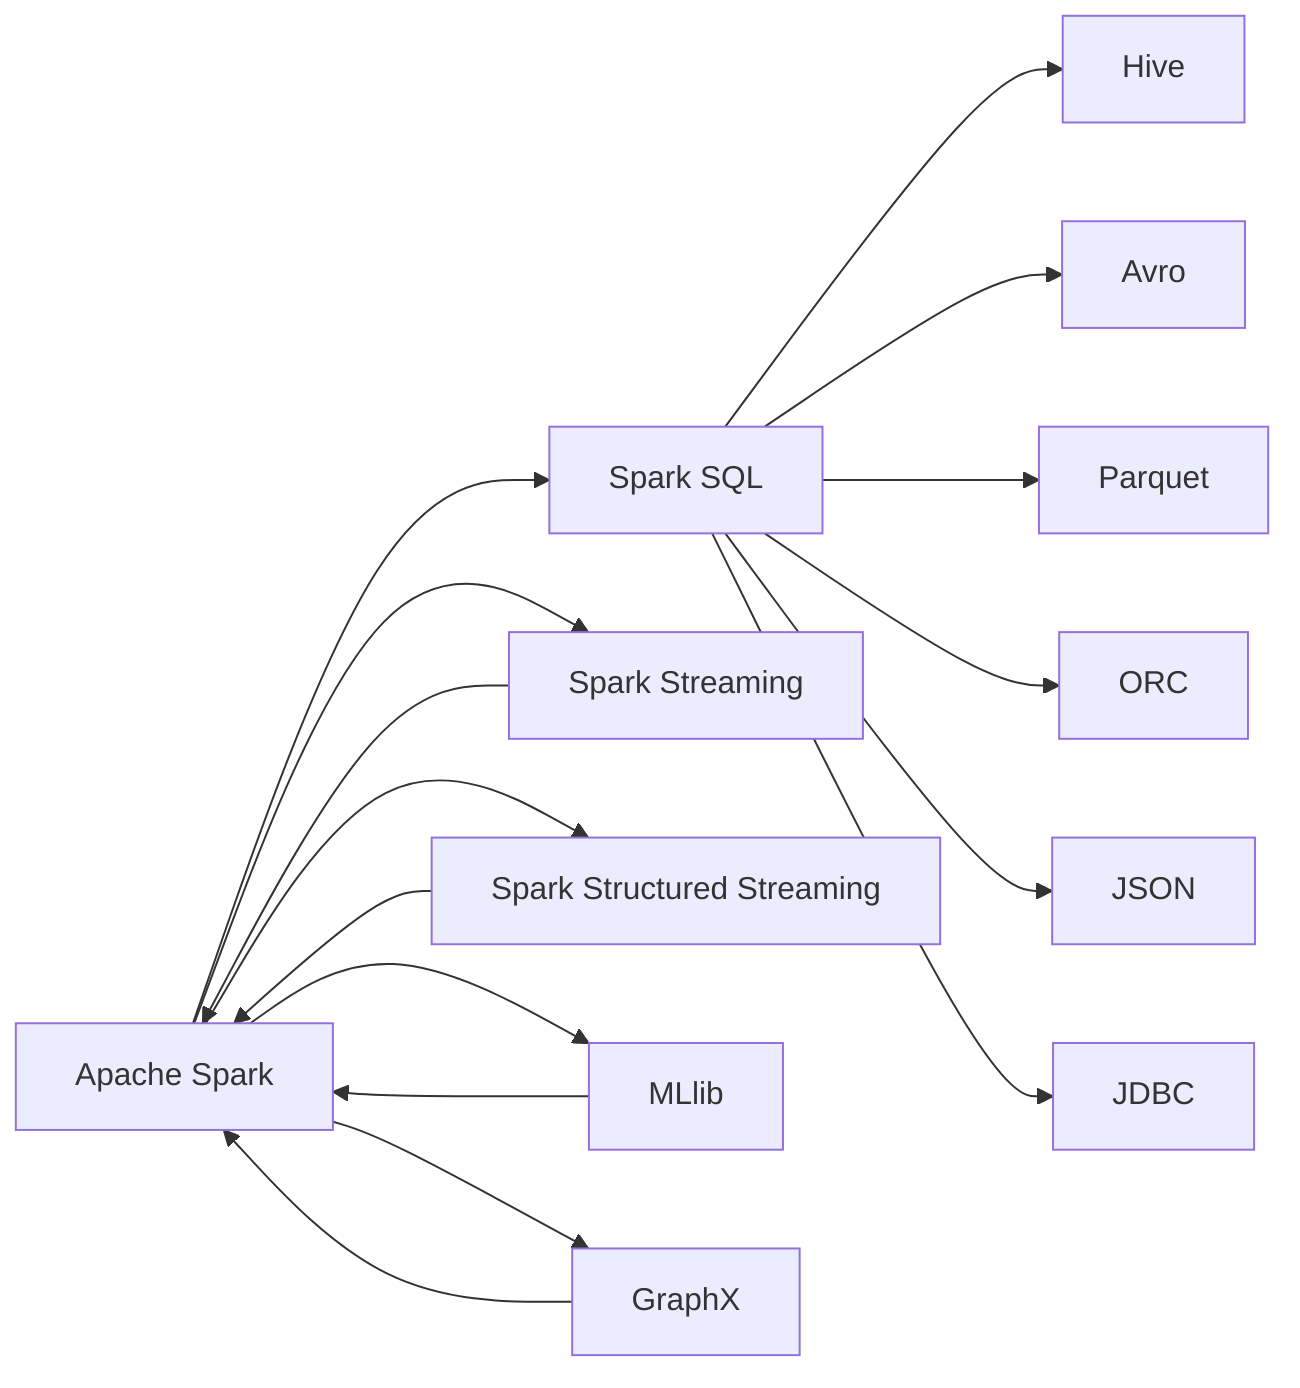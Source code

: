 graph LR
A[Apache Spark] --> B[Spark SQL]
A --> C[Spark Streaming]
A --> D[Spark Structured Streaming]
A --> E[MLlib]
A --> F[GraphX]
B --> G[Hive]
B --> H[Avro]
B --> I[Parquet]
B --> J[ORC]
B --> K[JSON]
B --> L[JDBC]
C --> A
D --> A
E --> A
F --> A